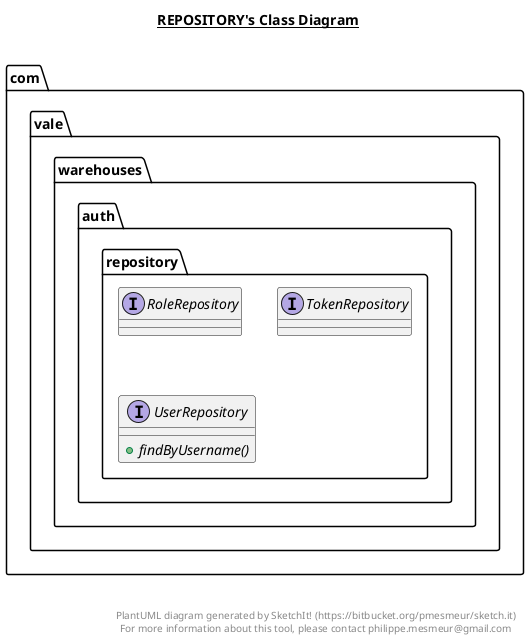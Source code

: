 @startuml

title __REPOSITORY's Class Diagram__\n

  namespace com.vale.warehouses {
    namespace auth {
      namespace repository {
        interface com.vale.warehouses.auth.repository.RoleRepository {
        }
      }
    }
  }
  

  namespace com.vale.warehouses {
    namespace auth {
      namespace repository {
        interface com.vale.warehouses.auth.repository.TokenRepository {
        }
      }
    }
  }
  

  namespace com.vale.warehouses {
    namespace auth {
      namespace repository {
        interface com.vale.warehouses.auth.repository.UserRepository {
            {abstract} + findByUsername()
        }
      }
    }
  }
  



right footer


PlantUML diagram generated by SketchIt! (https://bitbucket.org/pmesmeur/sketch.it)
For more information about this tool, please contact philippe.mesmeur@gmail.com
endfooter

@enduml
